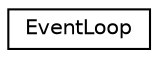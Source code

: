 digraph "类继承关系图"
{
 // LATEX_PDF_SIZE
  edge [fontname="Helvetica",fontsize="10",labelfontname="Helvetica",labelfontsize="10"];
  node [fontname="Helvetica",fontsize="10",shape=record];
  rankdir="LR";
  Node0 [label="EventLoop",height=0.2,width=0.4,color="black", fillcolor="white", style="filled",URL="$classEventLoop.html",tooltip="Waits for events on file descriptors and executes corresponding callbacks."];
}

